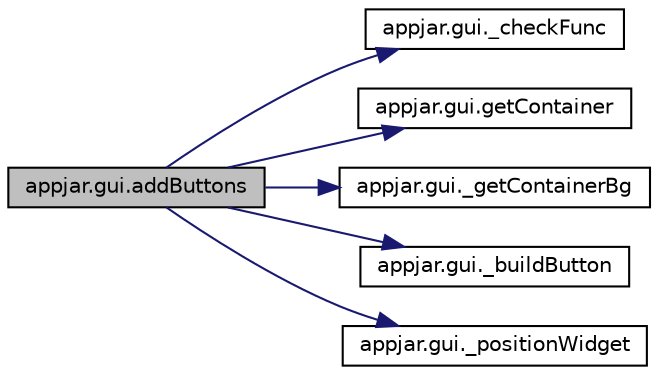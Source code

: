 digraph "appjar.gui.addButtons"
{
  edge [fontname="Helvetica",fontsize="10",labelfontname="Helvetica",labelfontsize="10"];
  node [fontname="Helvetica",fontsize="10",shape=record];
  rankdir="LR";
  Node108 [label="appjar.gui.addButtons",height=0.2,width=0.4,color="black", fillcolor="grey75", style="filled", fontcolor="black"];
  Node108 -> Node109 [color="midnightblue",fontsize="10",style="solid",fontname="Helvetica"];
  Node109 [label="appjar.gui._checkFunc",height=0.2,width=0.4,color="black", fillcolor="white", style="filled",URL="$classappjar_1_1gui.html#af3fb6a855afe0776263e0029a2c07270"];
  Node108 -> Node110 [color="midnightblue",fontsize="10",style="solid",fontname="Helvetica"];
  Node110 [label="appjar.gui.getContainer",height=0.2,width=0.4,color="black", fillcolor="white", style="filled",URL="$classappjar_1_1gui.html#a2e8ea27bae5f6758257be218c8279b56"];
  Node108 -> Node111 [color="midnightblue",fontsize="10",style="solid",fontname="Helvetica"];
  Node111 [label="appjar.gui._getContainerBg",height=0.2,width=0.4,color="black", fillcolor="white", style="filled",URL="$classappjar_1_1gui.html#a120b8d0d6e0b536ac8735df1ffefd37a"];
  Node108 -> Node112 [color="midnightblue",fontsize="10",style="solid",fontname="Helvetica"];
  Node112 [label="appjar.gui._buildButton",height=0.2,width=0.4,color="black", fillcolor="white", style="filled",URL="$classappjar_1_1gui.html#a743b09372a5d53f5049cb1ed17251f20"];
  Node108 -> Node113 [color="midnightblue",fontsize="10",style="solid",fontname="Helvetica"];
  Node113 [label="appjar.gui._positionWidget",height=0.2,width=0.4,color="black", fillcolor="white", style="filled",URL="$classappjar_1_1gui.html#a073b1298767aeb92dd77b77cb6000e8c"];
}
